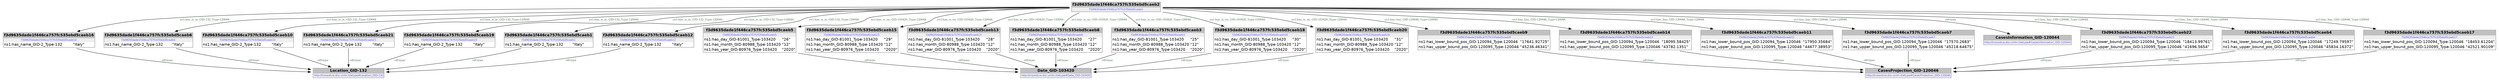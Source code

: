 digraph { 
 node [ fontname="DejaVu Sans" ] ; 
	node0 -> node1 [ color=BLACK, label=< <font point-size='10' color='#336633'>rdf:type</font> > ] ;
	node2 -> node3 [ color=BLACK, label=< <font point-size='10' color='#336633'>ns1:has_is_in_GID-132_Type-120044</font> > ] ;
	node5 -> node1 [ color=BLACK, label=< <font point-size='10' color='#336633'>rdf:type</font> > ] ;
	node2 -> node6 [ color=BLACK, label=< <font point-size='10' color='#336633'>ns1:has_is_in_GID-132_Type-120044</font> > ] ;
	node2 -> node9 [ color=BLACK, label=< <font point-size='10' color='#336633'>ns1:has_is_in_GID-132_Type-120044</font> > ] ;
	node2 -> node13 [ color=BLACK, label=< <font point-size='10' color='#336633'>ns1:has_has_GID-120046_Type-120044</font> > ] ;
	node9 -> node1 [ color=BLACK, label=< <font point-size='10' color='#336633'>rdf:type</font> > ] ;
	node14 -> node15 [ color=BLACK, label=< <font point-size='10' color='#336633'>rdf:type</font> > ] ;
	node2 -> node16 [ color=BLACK, label=< <font point-size='10' color='#336633'>ns1:has_is_on_GID-103420_Type-120044</font> > ] ;
	node17 -> node18 [ color=BLACK, label=< <font point-size='10' color='#336633'>rdf:type</font> > ] ;
	node2 -> node12 [ color=BLACK, label=< <font point-size='10' color='#336633'>ns1:has_is_on_GID-103420_Type-120044</font> > ] ;
	node20 -> node1 [ color=BLACK, label=< <font point-size='10' color='#336633'>rdf:type</font> > ] ;
	node21 -> node1 [ color=BLACK, label=< <font point-size='10' color='#336633'>rdf:type</font> > ] ;
	node2 -> node4 [ color=BLACK, label=< <font point-size='10' color='#336633'>ns1:has_is_on_GID-103420_Type-120044</font> > ] ;
	node22 -> node15 [ color=BLACK, label=< <font point-size='10' color='#336633'>rdf:type</font> > ] ;
	node12 -> node15 [ color=BLACK, label=< <font point-size='10' color='#336633'>rdf:type</font> > ] ;
	node2 -> node5 [ color=BLACK, label=< <font point-size='10' color='#336633'>ns1:has_is_in_GID-132_Type-120044</font> > ] ;
	node2 -> node7 [ color=BLACK, label=< <font point-size='10' color='#336633'>ns1:has_is_on_GID-103420_Type-120044</font> > ] ;
	node23 -> node18 [ color=BLACK, label=< <font point-size='10' color='#336633'>rdf:type</font> > ] ;
	node13 -> node18 [ color=BLACK, label=< <font point-size='10' color='#336633'>rdf:type</font> > ] ;
	node19 -> node18 [ color=BLACK, label=< <font point-size='10' color='#336633'>rdf:type</font> > ] ;
	node11 -> node15 [ color=BLACK, label=< <font point-size='10' color='#336633'>rdf:type</font> > ] ;
	node2 -> node19 [ color=BLACK, label=< <font point-size='10' color='#336633'>ns1:has_has_GID-120046_Type-120044</font> > ] ;
	node2 -> node14 [ color=BLACK, label=< <font point-size='10' color='#336633'>ns1:has_is_on_GID-103420_Type-120044</font> > ] ;
	node2 -> node24 [ color=BLACK, label=< <font point-size='10' color='#336633'>rdf:type</font> > ] ;
	node2 -> node25 [ color=BLACK, label=< <font point-size='10' color='#336633'>ns1:has_has_GID-120046_Type-120044</font> > ] ;
	node10 -> node18 [ color=BLACK, label=< <font point-size='10' color='#336633'>rdf:type</font> > ] ;
	node16 -> node15 [ color=BLACK, label=< <font point-size='10' color='#336633'>rdf:type</font> > ] ;
	node2 -> node22 [ color=BLACK, label=< <font point-size='10' color='#336633'>ns1:has_is_on_GID-103420_Type-120044</font> > ] ;
	node2 -> node23 [ color=BLACK, label=< <font point-size='10' color='#336633'>ns1:has_has_GID-120046_Type-120044</font> > ] ;
	node2 -> node8 [ color=BLACK, label=< <font point-size='10' color='#336633'>ns1:has_has_GID-120046_Type-120044</font> > ] ;
	node3 -> node1 [ color=BLACK, label=< <font point-size='10' color='#336633'>rdf:type</font> > ] ;
	node2 -> node21 [ color=BLACK, label=< <font point-size='10' color='#336633'>ns1:has_is_in_GID-132_Type-120044</font> > ] ;
	node2 -> node11 [ color=BLACK, label=< <font point-size='10' color='#336633'>ns1:has_is_on_GID-103420_Type-120044</font> > ] ;
	node8 -> node18 [ color=BLACK, label=< <font point-size='10' color='#336633'>rdf:type</font> > ] ;
	node2 -> node10 [ color=BLACK, label=< <font point-size='10' color='#336633'>ns1:has_has_GID-120046_Type-120044</font> > ] ;
	node25 -> node18 [ color=BLACK, label=< <font point-size='10' color='#336633'>rdf:type</font> > ] ;
	node4 -> node15 [ color=BLACK, label=< <font point-size='10' color='#336633'>rdf:type</font> > ] ;
	node2 -> node20 [ color=BLACK, label=< <font point-size='10' color='#336633'>ns1:has_is_in_GID-132_Type-120044</font> > ] ;
	node7 -> node15 [ color=BLACK, label=< <font point-size='10' color='#336633'>rdf:type</font> > ] ;
	node2 -> node0 [ color=BLACK, label=< <font point-size='10' color='#336633'>ns1:has_is_in_GID-132_Type-120044</font> > ] ;
	node6 -> node1 [ color=BLACK, label=< <font point-size='10' color='#336633'>rdf:type</font> > ] ;
	node2 -> node17 [ color=BLACK, label=< <font point-size='10' color='#336633'>ns1:has_has_GID-120046_Type-120044</font> > ] ;
# f3d9635dade1f446ca757fc535ebd5caeb1 node0
node0 [ shape=none, color=black label=< <table color='#666666' cellborder='0' cellspacing='0' border='1'><tr><td colspan='2' bgcolor='grey'><B>f3d9635dade1f446ca757fc535ebd5caeb1</B></td></tr><tr><td href='f3d9635dade1f446ca757fc535ebd5caeb1' bgcolor='#eeeeee' colspan='2'><font point-size='10' color='#6666ff'>f3d9635dade1f446ca757fc535ebd5caeb1</font></td></tr><tr><td align='left'>ns1:has_name_GID-2_Type-132</td><td align='left'>&quot;Italy&quot;</td></tr></table> > ] 
# http://knowdive.disi.unitn.it/etype#Location_GID-132 node1
node1 [ shape=none, color=black label=< <table color='#666666' cellborder='0' cellspacing='0' border='1'><tr><td colspan='2' bgcolor='grey'><B>Location_GID-132</B></td></tr><tr><td href='http://knowdive.disi.unitn.it/etype#Location_GID-132' bgcolor='#eeeeee' colspan='2'><font point-size='10' color='#6666ff'>http://knowdive.disi.unitn.it/etype#Location_GID-132</font></td></tr></table> > ] 
# f3d9635dade1f446ca757fc535ebd5caeb2 node2
node2 [ shape=none, color=black label=< <table color='#666666' cellborder='0' cellspacing='0' border='1'><tr><td colspan='2' bgcolor='grey'><B>f3d9635dade1f446ca757fc535ebd5caeb2</B></td></tr><tr><td href='f3d9635dade1f446ca757fc535ebd5caeb2' bgcolor='#eeeeee' colspan='2'><font point-size='10' color='#6666ff'>f3d9635dade1f446ca757fc535ebd5caeb2</font></td></tr></table> > ] 
# f3d9635dade1f446ca757fc535ebd5caeb12 node3
node3 [ shape=none, color=black label=< <table color='#666666' cellborder='0' cellspacing='0' border='1'><tr><td colspan='2' bgcolor='grey'><B>f3d9635dade1f446ca757fc535ebd5caeb12</B></td></tr><tr><td href='f3d9635dade1f446ca757fc535ebd5caeb12' bgcolor='#eeeeee' colspan='2'><font point-size='10' color='#6666ff'>f3d9635dade1f446ca757fc535ebd5caeb12</font></td></tr><tr><td align='left'>ns1:has_name_GID-2_Type-132</td><td align='left'>&quot;Italy&quot;</td></tr></table> > ] 
# f3d9635dade1f446ca757fc535ebd5caeb18 node4
node4 [ shape=none, color=black label=< <table color='#666666' cellborder='0' cellspacing='0' border='1'><tr><td colspan='2' bgcolor='grey'><B>f3d9635dade1f446ca757fc535ebd5caeb18</B></td></tr><tr><td href='f3d9635dade1f446ca757fc535ebd5caeb18' bgcolor='#eeeeee' colspan='2'><font point-size='10' color='#6666ff'>f3d9635dade1f446ca757fc535ebd5caeb18</font></td></tr><tr><td align='left'>ns1:has_day_GID-81001_Type-103420</td><td align='left'>&quot;30&quot;</td></tr><tr><td align='left'>ns1:has_month_GID-80988_Type-103420</td><td align='left'>&quot;12&quot;</td></tr><tr><td align='left'>ns1:has_year_GID-80976_Type-103420</td><td align='left'>&quot;2020&quot;</td></tr></table> > ] 
# f3d9635dade1f446ca757fc535ebd5caeb16 node5
node5 [ shape=none, color=black label=< <table color='#666666' cellborder='0' cellspacing='0' border='1'><tr><td colspan='2' bgcolor='grey'><B>f3d9635dade1f446ca757fc535ebd5caeb16</B></td></tr><tr><td href='f3d9635dade1f446ca757fc535ebd5caeb16' bgcolor='#eeeeee' colspan='2'><font point-size='10' color='#6666ff'>f3d9635dade1f446ca757fc535ebd5caeb16</font></td></tr><tr><td align='left'>ns1:has_name_GID-2_Type-132</td><td align='left'>&quot;Italy&quot;</td></tr></table> > ] 
# f3d9635dade1f446ca757fc535ebd5caeb6 node6
node6 [ shape=none, color=black label=< <table color='#666666' cellborder='0' cellspacing='0' border='1'><tr><td colspan='2' bgcolor='grey'><B>f3d9635dade1f446ca757fc535ebd5caeb6</B></td></tr><tr><td href='f3d9635dade1f446ca757fc535ebd5caeb6' bgcolor='#eeeeee' colspan='2'><font point-size='10' color='#6666ff'>f3d9635dade1f446ca757fc535ebd5caeb6</font></td></tr><tr><td align='left'>ns1:has_name_GID-2_Type-132</td><td align='left'>&quot;Italy&quot;</td></tr></table> > ] 
# f3d9635dade1f446ca757fc535ebd5caeb5 node7
node7 [ shape=none, color=black label=< <table color='#666666' cellborder='0' cellspacing='0' border='1'><tr><td colspan='2' bgcolor='grey'><B>f3d9635dade1f446ca757fc535ebd5caeb5</B></td></tr><tr><td href='f3d9635dade1f446ca757fc535ebd5caeb5' bgcolor='#eeeeee' colspan='2'><font point-size='10' color='#6666ff'>f3d9635dade1f446ca757fc535ebd5caeb5</font></td></tr><tr><td align='left'>ns1:has_day_GID-81001_Type-103420</td><td align='left'>&quot;26&quot;</td></tr><tr><td align='left'>ns1:has_month_GID-80988_Type-103420</td><td align='left'>&quot;12&quot;</td></tr><tr><td align='left'>ns1:has_year_GID-80976_Type-103420</td><td align='left'>&quot;2020&quot;</td></tr></table> > ] 
# f3d9635dade1f446ca757fc535ebd5caeb17 node8
node8 [ shape=none, color=black label=< <table color='#666666' cellborder='0' cellspacing='0' border='1'><tr><td colspan='2' bgcolor='grey'><B>f3d9635dade1f446ca757fc535ebd5caeb17</B></td></tr><tr><td href='f3d9635dade1f446ca757fc535ebd5caeb17' bgcolor='#eeeeee' colspan='2'><font point-size='10' color='#6666ff'>f3d9635dade1f446ca757fc535ebd5caeb17</font></td></tr><tr><td align='left'>ns1:has_lower_bound_pos_GID-120094_Type-120046</td><td align='left'>&quot;18453.61204&quot;</td></tr><tr><td align='left'>ns1:has_upper_bound_pos_GID-120095_Type-120046</td><td align='left'>&quot;42521.90109&quot;</td></tr></table> > ] 
# f3d9635dade1f446ca757fc535ebd5caeb10 node9
node9 [ shape=none, color=black label=< <table color='#666666' cellborder='0' cellspacing='0' border='1'><tr><td colspan='2' bgcolor='grey'><B>f3d9635dade1f446ca757fc535ebd5caeb10</B></td></tr><tr><td href='f3d9635dade1f446ca757fc535ebd5caeb10' bgcolor='#eeeeee' colspan='2'><font point-size='10' color='#6666ff'>f3d9635dade1f446ca757fc535ebd5caeb10</font></td></tr><tr><td align='left'>ns1:has_name_GID-2_Type-132</td><td align='left'>&quot;Italy&quot;</td></tr></table> > ] 
# f3d9635dade1f446ca757fc535ebd5caeb4 node10
node10 [ shape=none, color=black label=< <table color='#666666' cellborder='0' cellspacing='0' border='1'><tr><td colspan='2' bgcolor='grey'><B>f3d9635dade1f446ca757fc535ebd5caeb4</B></td></tr><tr><td href='f3d9635dade1f446ca757fc535ebd5caeb4' bgcolor='#eeeeee' colspan='2'><font point-size='10' color='#6666ff'>f3d9635dade1f446ca757fc535ebd5caeb4</font></td></tr><tr><td align='left'>ns1:has_lower_bound_pos_GID-120094_Type-120046</td><td align='left'>&quot;17249.79597&quot;</td></tr><tr><td align='left'>ns1:has_upper_bound_pos_GID-120095_Type-120046</td><td align='left'>&quot;45834.16372&quot;</td></tr></table> > ] 
# f3d9635dade1f446ca757fc535ebd5caeb8 node11
node11 [ shape=none, color=black label=< <table color='#666666' cellborder='0' cellspacing='0' border='1'><tr><td colspan='2' bgcolor='grey'><B>f3d9635dade1f446ca757fc535ebd5caeb8</B></td></tr><tr><td href='f3d9635dade1f446ca757fc535ebd5caeb8' bgcolor='#eeeeee' colspan='2'><font point-size='10' color='#6666ff'>f3d9635dade1f446ca757fc535ebd5caeb8</font></td></tr><tr><td align='left'>ns1:has_day_GID-81001_Type-103420</td><td align='left'>&quot;27&quot;</td></tr><tr><td align='left'>ns1:has_month_GID-80988_Type-103420</td><td align='left'>&quot;12&quot;</td></tr><tr><td align='left'>ns1:has_year_GID-80976_Type-103420</td><td align='left'>&quot;2020&quot;</td></tr></table> > ] 
# f3d9635dade1f446ca757fc535ebd5caeb3 node12
node12 [ shape=none, color=black label=< <table color='#666666' cellborder='0' cellspacing='0' border='1'><tr><td colspan='2' bgcolor='grey'><B>f3d9635dade1f446ca757fc535ebd5caeb3</B></td></tr><tr><td href='f3d9635dade1f446ca757fc535ebd5caeb3' bgcolor='#eeeeee' colspan='2'><font point-size='10' color='#6666ff'>f3d9635dade1f446ca757fc535ebd5caeb3</font></td></tr><tr><td align='left'>ns1:has_day_GID-81001_Type-103420</td><td align='left'>&quot;25&quot;</td></tr><tr><td align='left'>ns1:has_month_GID-80988_Type-103420</td><td align='left'>&quot;12&quot;</td></tr><tr><td align='left'>ns1:has_year_GID-80976_Type-103420</td><td align='left'>&quot;2020&quot;</td></tr></table> > ] 
# f3d9635dade1f446ca757fc535ebd5caeb9 node13
node13 [ shape=none, color=black label=< <table color='#666666' cellborder='0' cellspacing='0' border='1'><tr><td colspan='2' bgcolor='grey'><B>f3d9635dade1f446ca757fc535ebd5caeb9</B></td></tr><tr><td href='f3d9635dade1f446ca757fc535ebd5caeb9' bgcolor='#eeeeee' colspan='2'><font point-size='10' color='#6666ff'>f3d9635dade1f446ca757fc535ebd5caeb9</font></td></tr><tr><td align='left'>ns1:has_lower_bound_pos_GID-120094_Type-120046</td><td align='left'>&quot;17641.92725&quot;</td></tr><tr><td align='left'>ns1:has_upper_bound_pos_GID-120095_Type-120046</td><td align='left'>&quot;45236.46341&quot;</td></tr></table> > ] 
# f3d9635dade1f446ca757fc535ebd5caeb13 node14
node14 [ shape=none, color=black label=< <table color='#666666' cellborder='0' cellspacing='0' border='1'><tr><td colspan='2' bgcolor='grey'><B>f3d9635dade1f446ca757fc535ebd5caeb13</B></td></tr><tr><td href='f3d9635dade1f446ca757fc535ebd5caeb13' bgcolor='#eeeeee' colspan='2'><font point-size='10' color='#6666ff'>f3d9635dade1f446ca757fc535ebd5caeb13</font></td></tr><tr><td align='left'>ns1:has_day_GID-81001_Type-103420</td><td align='left'>&quot;28&quot;</td></tr><tr><td align='left'>ns1:has_month_GID-80988_Type-103420</td><td align='left'>&quot;12&quot;</td></tr><tr><td align='left'>ns1:has_year_GID-80976_Type-103420</td><td align='left'>&quot;2020&quot;</td></tr></table> > ] 
# http://knowdive.disi.unitn.it/etype#Date_GID-103420 node15
node15 [ shape=none, color=black label=< <table color='#666666' cellborder='0' cellspacing='0' border='1'><tr><td colspan='2' bgcolor='grey'><B>Date_GID-103420</B></td></tr><tr><td href='http://knowdive.disi.unitn.it/etype#Date_GID-103420' bgcolor='#eeeeee' colspan='2'><font point-size='10' color='#6666ff'>http://knowdive.disi.unitn.it/etype#Date_GID-103420</font></td></tr></table> > ] 
# f3d9635dade1f446ca757fc535ebd5caeb15 node16
node16 [ shape=none, color=black label=< <table color='#666666' cellborder='0' cellspacing='0' border='1'><tr><td colspan='2' bgcolor='grey'><B>f3d9635dade1f446ca757fc535ebd5caeb15</B></td></tr><tr><td href='f3d9635dade1f446ca757fc535ebd5caeb15' bgcolor='#eeeeee' colspan='2'><font point-size='10' color='#6666ff'>f3d9635dade1f446ca757fc535ebd5caeb15</font></td></tr><tr><td align='left'>ns1:has_day_GID-81001_Type-103420</td><td align='left'>&quot;29&quot;</td></tr><tr><td align='left'>ns1:has_month_GID-80988_Type-103420</td><td align='left'>&quot;12&quot;</td></tr><tr><td align='left'>ns1:has_year_GID-80976_Type-103420</td><td align='left'>&quot;2020&quot;</td></tr></table> > ] 
# f3d9635dade1f446ca757fc535ebd5caeb14 node17
node17 [ shape=none, color=black label=< <table color='#666666' cellborder='0' cellspacing='0' border='1'><tr><td colspan='2' bgcolor='grey'><B>f3d9635dade1f446ca757fc535ebd5caeb14</B></td></tr><tr><td href='f3d9635dade1f446ca757fc535ebd5caeb14' bgcolor='#eeeeee' colspan='2'><font point-size='10' color='#6666ff'>f3d9635dade1f446ca757fc535ebd5caeb14</font></td></tr><tr><td align='left'>ns1:has_lower_bound_pos_GID-120094_Type-120046</td><td align='left'>&quot;18095.58425&quot;</td></tr><tr><td align='left'>ns1:has_upper_bound_pos_GID-120095_Type-120046</td><td align='left'>&quot;43782.1351&quot;</td></tr></table> > ] 
# http://knowdive.disi.unitn.it/etype#CasesProjection_GID-120046 node18
node18 [ shape=none, color=black label=< <table color='#666666' cellborder='0' cellspacing='0' border='1'><tr><td colspan='2' bgcolor='grey'><B>CasesProjection_GID-120046</B></td></tr><tr><td href='http://knowdive.disi.unitn.it/etype#CasesProjection_GID-120046' bgcolor='#eeeeee' colspan='2'><font point-size='10' color='#6666ff'>http://knowdive.disi.unitn.it/etype#CasesProjection_GID-120046</font></td></tr></table> > ] 
# f3d9635dade1f446ca757fc535ebd5caeb7 node19
node19 [ shape=none, color=black label=< <table color='#666666' cellborder='0' cellspacing='0' border='1'><tr><td colspan='2' bgcolor='grey'><B>f3d9635dade1f446ca757fc535ebd5caeb7</B></td></tr><tr><td href='f3d9635dade1f446ca757fc535ebd5caeb7' bgcolor='#eeeeee' colspan='2'><font point-size='10' color='#6666ff'>f3d9635dade1f446ca757fc535ebd5caeb7</font></td></tr><tr><td align='left'>ns1:has_lower_bound_pos_GID-120094_Type-120046</td><td align='left'>&quot;17570.2683&quot;</td></tr><tr><td align='left'>ns1:has_upper_bound_pos_GID-120095_Type-120046</td><td align='left'>&quot;45218.64675&quot;</td></tr></table> > ] 
# f3d9635dade1f446ca757fc535ebd5caeb21 node20
node20 [ shape=none, color=black label=< <table color='#666666' cellborder='0' cellspacing='0' border='1'><tr><td colspan='2' bgcolor='grey'><B>f3d9635dade1f446ca757fc535ebd5caeb21</B></td></tr><tr><td href='f3d9635dade1f446ca757fc535ebd5caeb21' bgcolor='#eeeeee' colspan='2'><font point-size='10' color='#6666ff'>f3d9635dade1f446ca757fc535ebd5caeb21</font></td></tr><tr><td align='left'>ns1:has_name_GID-2_Type-132</td><td align='left'>&quot;Italy&quot;</td></tr></table> > ] 
# f3d9635dade1f446ca757fc535ebd5caeb19 node21
node21 [ shape=none, color=black label=< <table color='#666666' cellborder='0' cellspacing='0' border='1'><tr><td colspan='2' bgcolor='grey'><B>f3d9635dade1f446ca757fc535ebd5caeb19</B></td></tr><tr><td href='f3d9635dade1f446ca757fc535ebd5caeb19' bgcolor='#eeeeee' colspan='2'><font point-size='10' color='#6666ff'>f3d9635dade1f446ca757fc535ebd5caeb19</font></td></tr><tr><td align='left'>ns1:has_name_GID-2_Type-132</td><td align='left'>&quot;Italy&quot;</td></tr></table> > ] 
# f3d9635dade1f446ca757fc535ebd5caeb20 node22
node22 [ shape=none, color=black label=< <table color='#666666' cellborder='0' cellspacing='0' border='1'><tr><td colspan='2' bgcolor='grey'><B>f3d9635dade1f446ca757fc535ebd5caeb20</B></td></tr><tr><td href='f3d9635dade1f446ca757fc535ebd5caeb20' bgcolor='#eeeeee' colspan='2'><font point-size='10' color='#6666ff'>f3d9635dade1f446ca757fc535ebd5caeb20</font></td></tr><tr><td align='left'>ns1:has_day_GID-81001_Type-103420</td><td align='left'>&quot;31&quot;</td></tr><tr><td align='left'>ns1:has_month_GID-80988_Type-103420</td><td align='left'>&quot;12&quot;</td></tr><tr><td align='left'>ns1:has_year_GID-80976_Type-103420</td><td align='left'>&quot;2020&quot;</td></tr></table> > ] 
# f3d9635dade1f446ca757fc535ebd5caeb11 node23
node23 [ shape=none, color=black label=< <table color='#666666' cellborder='0' cellspacing='0' border='1'><tr><td colspan='2' bgcolor='grey'><B>f3d9635dade1f446ca757fc535ebd5caeb11</B></td></tr><tr><td href='f3d9635dade1f446ca757fc535ebd5caeb11' bgcolor='#eeeeee' colspan='2'><font point-size='10' color='#6666ff'>f3d9635dade1f446ca757fc535ebd5caeb11</font></td></tr><tr><td align='left'>ns1:has_lower_bound_pos_GID-120094_Type-120046</td><td align='left'>&quot;17950.35684&quot;</td></tr><tr><td align='left'>ns1:has_upper_bound_pos_GID-120095_Type-120046</td><td align='left'>&quot;44677.38953&quot;</td></tr></table> > ] 
# http://knowdive.disi.unitn.it/etype#CasesInformation_GID-120044 node24
node24 [ shape=none, color=black label=< <table color='#666666' cellborder='0' cellspacing='0' border='1'><tr><td colspan='2' bgcolor='grey'><B>CasesInformation_GID-120044</B></td></tr><tr><td href='http://knowdive.disi.unitn.it/etype#CasesInformation_GID-120044' bgcolor='#eeeeee' colspan='2'><font point-size='10' color='#6666ff'>http://knowdive.disi.unitn.it/etype#CasesInformation_GID-120044</font></td></tr></table> > ] 
# f3d9635dade1f446ca757fc535ebd5caeb22 node25
node25 [ shape=none, color=black label=< <table color='#666666' cellborder='0' cellspacing='0' border='1'><tr><td colspan='2' bgcolor='grey'><B>f3d9635dade1f446ca757fc535ebd5caeb22</B></td></tr><tr><td href='f3d9635dade1f446ca757fc535ebd5caeb22' bgcolor='#eeeeee' colspan='2'><font point-size='10' color='#6666ff'>f3d9635dade1f446ca757fc535ebd5caeb22</font></td></tr><tr><td align='left'>ns1:has_lower_bound_pos_GID-120094_Type-120046</td><td align='left'>&quot;18413.99761&quot;</td></tr><tr><td align='left'>ns1:has_upper_bound_pos_GID-120095_Type-120046</td><td align='left'>&quot;41696.5654&quot;</td></tr></table> > ] 
}
